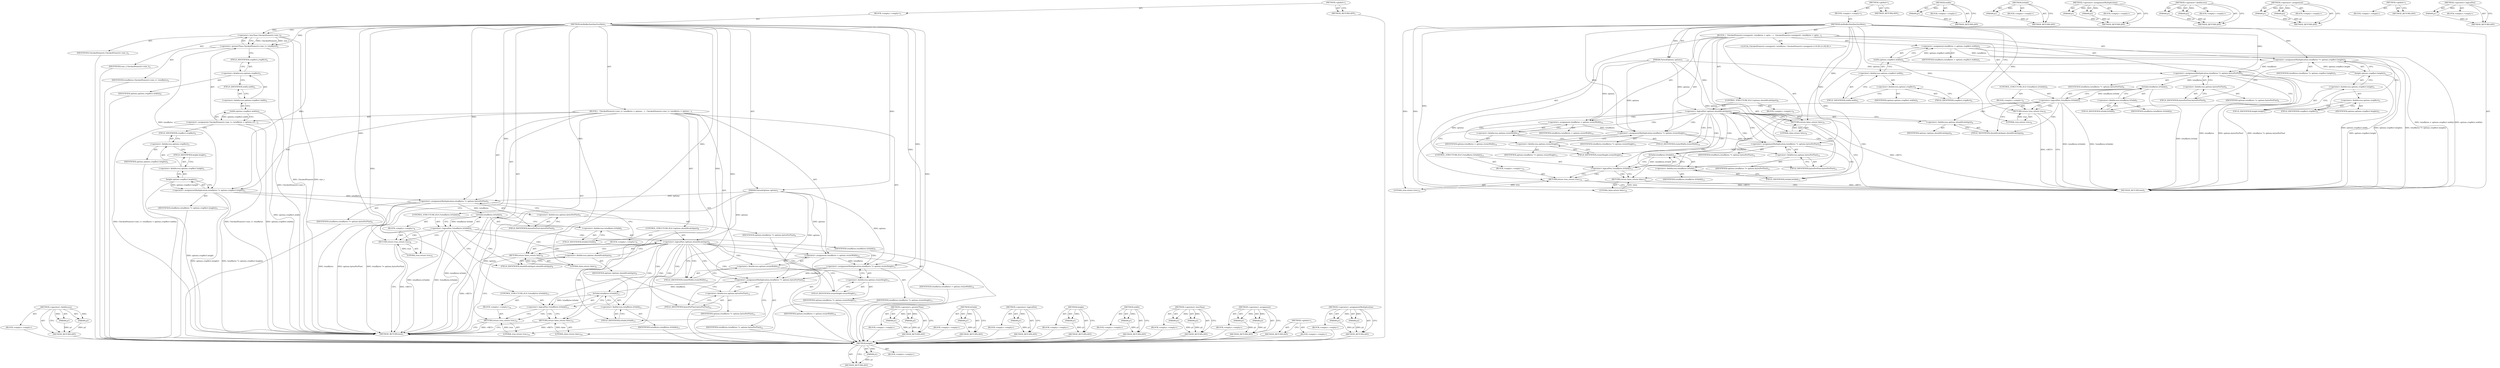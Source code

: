 digraph "&lt;operator&gt;.logicalNot" {
vulnerable_117 [label=<(METHOD,&lt;operator&gt;.fieldAccess)>];
vulnerable_118 [label=<(PARAM,p1)>];
vulnerable_119 [label=<(PARAM,p2)>];
vulnerable_120 [label=<(BLOCK,&lt;empty&gt;,&lt;empty&gt;)>];
vulnerable_121 [label=<(METHOD_RETURN,ANY)>];
vulnerable_6 [label=<(METHOD,&lt;global&gt;)<SUB>1</SUB>>];
vulnerable_7 [label=<(BLOCK,&lt;empty&gt;,&lt;empty&gt;)<SUB>1</SUB>>];
vulnerable_8 [label=<(METHOD,dstBufferSizeHasOverflow)<SUB>1</SUB>>];
vulnerable_9 [label=<(PARAM,ParsedOptions options)<SUB>1</SUB>>];
vulnerable_10 [label=<(BLOCK,{
  CheckedNumeric&lt;size_t&gt; totalBytes = options...,{
  CheckedNumeric&lt;size_t&gt; totalBytes = options...)<SUB>1</SUB>>];
vulnerable_11 [label=<(&lt;operator&gt;.assignment,CheckedNumeric&lt;size_t&gt; totalBytes = options.cro...)<SUB>2</SUB>>];
vulnerable_12 [label=<(&lt;operator&gt;.greaterThan,CheckedNumeric&lt;size_t&gt; totalBytes)<SUB>2</SUB>>];
vulnerable_13 [label=<(&lt;operator&gt;.lessThan,CheckedNumeric&lt;size_t)<SUB>2</SUB>>];
vulnerable_14 [label=<(IDENTIFIER,CheckedNumeric,CheckedNumeric&lt;size_t)<SUB>2</SUB>>];
vulnerable_15 [label=<(IDENTIFIER,size_t,CheckedNumeric&lt;size_t)<SUB>2</SUB>>];
vulnerable_16 [label=<(IDENTIFIER,totalBytes,CheckedNumeric&lt;size_t&gt; totalBytes)<SUB>2</SUB>>];
vulnerable_17 [label=<(width,options.cropRect.width())<SUB>2</SUB>>];
vulnerable_18 [label=<(&lt;operator&gt;.fieldAccess,options.cropRect.width)<SUB>2</SUB>>];
vulnerable_19 [label=<(&lt;operator&gt;.fieldAccess,options.cropRect)<SUB>2</SUB>>];
vulnerable_20 [label=<(IDENTIFIER,options,options.cropRect.width())<SUB>2</SUB>>];
vulnerable_21 [label=<(FIELD_IDENTIFIER,cropRect,cropRect)<SUB>2</SUB>>];
vulnerable_22 [label=<(FIELD_IDENTIFIER,width,width)<SUB>2</SUB>>];
vulnerable_23 [label=<(&lt;operator&gt;.assignmentMultiplication,totalBytes *= options.cropRect.height())<SUB>3</SUB>>];
vulnerable_24 [label=<(IDENTIFIER,totalBytes,totalBytes *= options.cropRect.height())<SUB>3</SUB>>];
vulnerable_25 [label=<(height,options.cropRect.height())<SUB>3</SUB>>];
vulnerable_26 [label=<(&lt;operator&gt;.fieldAccess,options.cropRect.height)<SUB>3</SUB>>];
vulnerable_27 [label=<(&lt;operator&gt;.fieldAccess,options.cropRect)<SUB>3</SUB>>];
vulnerable_28 [label=<(IDENTIFIER,options,options.cropRect.height())<SUB>3</SUB>>];
vulnerable_29 [label=<(FIELD_IDENTIFIER,cropRect,cropRect)<SUB>3</SUB>>];
vulnerable_30 [label=<(FIELD_IDENTIFIER,height,height)<SUB>3</SUB>>];
vulnerable_31 [label=<(&lt;operator&gt;.assignmentMultiplication,totalBytes *= options.bytesPerPixel)<SUB>4</SUB>>];
vulnerable_32 [label=<(IDENTIFIER,totalBytes,totalBytes *= options.bytesPerPixel)<SUB>4</SUB>>];
vulnerable_33 [label=<(&lt;operator&gt;.fieldAccess,options.bytesPerPixel)<SUB>4</SUB>>];
vulnerable_34 [label=<(IDENTIFIER,options,totalBytes *= options.bytesPerPixel)<SUB>4</SUB>>];
vulnerable_35 [label=<(FIELD_IDENTIFIER,bytesPerPixel,bytesPerPixel)<SUB>4</SUB>>];
vulnerable_36 [label=<(CONTROL_STRUCTURE,IF,if (!totalBytes.IsValid()))<SUB>5</SUB>>];
vulnerable_37 [label=<(&lt;operator&gt;.logicalNot,!totalBytes.IsValid())<SUB>5</SUB>>];
vulnerable_38 [label=<(IsValid,totalBytes.IsValid())<SUB>5</SUB>>];
vulnerable_39 [label=<(&lt;operator&gt;.fieldAccess,totalBytes.IsValid)<SUB>5</SUB>>];
vulnerable_40 [label=<(IDENTIFIER,totalBytes,totalBytes.IsValid())<SUB>5</SUB>>];
vulnerable_41 [label=<(FIELD_IDENTIFIER,IsValid,IsValid)<SUB>5</SUB>>];
vulnerable_42 [label=<(BLOCK,&lt;empty&gt;,&lt;empty&gt;)<SUB>6</SUB>>];
vulnerable_43 [label=<(RETURN,return true;,return true;)<SUB>6</SUB>>];
vulnerable_44 [label=<(LITERAL,true,return true;)<SUB>6</SUB>>];
vulnerable_45 [label=<(CONTROL_STRUCTURE,IF,if (!options.shouldScaleInput))<SUB>8</SUB>>];
vulnerable_46 [label=<(&lt;operator&gt;.logicalNot,!options.shouldScaleInput)<SUB>8</SUB>>];
vulnerable_47 [label=<(&lt;operator&gt;.fieldAccess,options.shouldScaleInput)<SUB>8</SUB>>];
vulnerable_48 [label=<(IDENTIFIER,options,!options.shouldScaleInput)<SUB>8</SUB>>];
vulnerable_49 [label=<(FIELD_IDENTIFIER,shouldScaleInput,shouldScaleInput)<SUB>8</SUB>>];
vulnerable_50 [label=<(BLOCK,&lt;empty&gt;,&lt;empty&gt;)<SUB>9</SUB>>];
vulnerable_51 [label=<(RETURN,return false;,return false;)<SUB>9</SUB>>];
vulnerable_52 [label=<(LITERAL,false,return false;)<SUB>9</SUB>>];
vulnerable_53 [label=<(&lt;operator&gt;.assignment,totalBytes = options.resizeWidth)<SUB>10</SUB>>];
vulnerable_54 [label=<(IDENTIFIER,totalBytes,totalBytes = options.resizeWidth)<SUB>10</SUB>>];
vulnerable_55 [label=<(&lt;operator&gt;.fieldAccess,options.resizeWidth)<SUB>10</SUB>>];
vulnerable_56 [label=<(IDENTIFIER,options,totalBytes = options.resizeWidth)<SUB>10</SUB>>];
vulnerable_57 [label=<(FIELD_IDENTIFIER,resizeWidth,resizeWidth)<SUB>10</SUB>>];
vulnerable_58 [label=<(&lt;operator&gt;.assignmentMultiplication,totalBytes *= options.resizeHeight)<SUB>11</SUB>>];
vulnerable_59 [label=<(IDENTIFIER,totalBytes,totalBytes *= options.resizeHeight)<SUB>11</SUB>>];
vulnerable_60 [label=<(&lt;operator&gt;.fieldAccess,options.resizeHeight)<SUB>11</SUB>>];
vulnerable_61 [label=<(IDENTIFIER,options,totalBytes *= options.resizeHeight)<SUB>11</SUB>>];
vulnerable_62 [label=<(FIELD_IDENTIFIER,resizeHeight,resizeHeight)<SUB>11</SUB>>];
vulnerable_63 [label=<(&lt;operator&gt;.assignmentMultiplication,totalBytes *= options.bytesPerPixel)<SUB>12</SUB>>];
vulnerable_64 [label=<(IDENTIFIER,totalBytes,totalBytes *= options.bytesPerPixel)<SUB>12</SUB>>];
vulnerable_65 [label=<(&lt;operator&gt;.fieldAccess,options.bytesPerPixel)<SUB>12</SUB>>];
vulnerable_66 [label=<(IDENTIFIER,options,totalBytes *= options.bytesPerPixel)<SUB>12</SUB>>];
vulnerable_67 [label=<(FIELD_IDENTIFIER,bytesPerPixel,bytesPerPixel)<SUB>12</SUB>>];
vulnerable_68 [label=<(CONTROL_STRUCTURE,IF,if (!totalBytes.IsValid()))<SUB>13</SUB>>];
vulnerable_69 [label=<(&lt;operator&gt;.logicalNot,!totalBytes.IsValid())<SUB>13</SUB>>];
vulnerable_70 [label=<(IsValid,totalBytes.IsValid())<SUB>13</SUB>>];
vulnerable_71 [label=<(&lt;operator&gt;.fieldAccess,totalBytes.IsValid)<SUB>13</SUB>>];
vulnerable_72 [label=<(IDENTIFIER,totalBytes,totalBytes.IsValid())<SUB>13</SUB>>];
vulnerable_73 [label=<(FIELD_IDENTIFIER,IsValid,IsValid)<SUB>13</SUB>>];
vulnerable_74 [label=<(BLOCK,&lt;empty&gt;,&lt;empty&gt;)<SUB>14</SUB>>];
vulnerable_75 [label=<(RETURN,return true;,return true;)<SUB>14</SUB>>];
vulnerable_76 [label=<(LITERAL,true,return true;)<SUB>14</SUB>>];
vulnerable_77 [label=<(RETURN,return false;,return false;)<SUB>16</SUB>>];
vulnerable_78 [label=<(LITERAL,false,return false;)<SUB>16</SUB>>];
vulnerable_79 [label=<(METHOD_RETURN,bool)<SUB>1</SUB>>];
vulnerable_81 [label=<(METHOD_RETURN,ANY)<SUB>1</SUB>>];
vulnerable_103 [label=<(METHOD,&lt;operator&gt;.greaterThan)>];
vulnerable_104 [label=<(PARAM,p1)>];
vulnerable_105 [label=<(PARAM,p2)>];
vulnerable_106 [label=<(BLOCK,&lt;empty&gt;,&lt;empty&gt;)>];
vulnerable_107 [label=<(METHOD_RETURN,ANY)>];
vulnerable_135 [label=<(METHOD,IsValid)>];
vulnerable_136 [label=<(PARAM,p1)>];
vulnerable_137 [label=<(BLOCK,&lt;empty&gt;,&lt;empty&gt;)>];
vulnerable_138 [label=<(METHOD_RETURN,ANY)>];
vulnerable_131 [label=<(METHOD,&lt;operator&gt;.logicalNot)>];
vulnerable_132 [label=<(PARAM,p1)>];
vulnerable_133 [label=<(BLOCK,&lt;empty&gt;,&lt;empty&gt;)>];
vulnerable_134 [label=<(METHOD_RETURN,ANY)>];
vulnerable_127 [label=<(METHOD,height)>];
vulnerable_128 [label=<(PARAM,p1)>];
vulnerable_129 [label=<(BLOCK,&lt;empty&gt;,&lt;empty&gt;)>];
vulnerable_130 [label=<(METHOD_RETURN,ANY)>];
vulnerable_113 [label=<(METHOD,width)>];
vulnerable_114 [label=<(PARAM,p1)>];
vulnerable_115 [label=<(BLOCK,&lt;empty&gt;,&lt;empty&gt;)>];
vulnerable_116 [label=<(METHOD_RETURN,ANY)>];
vulnerable_108 [label=<(METHOD,&lt;operator&gt;.lessThan)>];
vulnerable_109 [label=<(PARAM,p1)>];
vulnerable_110 [label=<(PARAM,p2)>];
vulnerable_111 [label=<(BLOCK,&lt;empty&gt;,&lt;empty&gt;)>];
vulnerable_112 [label=<(METHOD_RETURN,ANY)>];
vulnerable_98 [label=<(METHOD,&lt;operator&gt;.assignment)>];
vulnerable_99 [label=<(PARAM,p1)>];
vulnerable_100 [label=<(PARAM,p2)>];
vulnerable_101 [label=<(BLOCK,&lt;empty&gt;,&lt;empty&gt;)>];
vulnerable_102 [label=<(METHOD_RETURN,ANY)>];
vulnerable_92 [label=<(METHOD,&lt;global&gt;)<SUB>1</SUB>>];
vulnerable_93 [label=<(BLOCK,&lt;empty&gt;,&lt;empty&gt;)>];
vulnerable_94 [label=<(METHOD_RETURN,ANY)>];
vulnerable_122 [label=<(METHOD,&lt;operator&gt;.assignmentMultiplication)>];
vulnerable_123 [label=<(PARAM,p1)>];
vulnerable_124 [label=<(PARAM,p2)>];
vulnerable_125 [label=<(BLOCK,&lt;empty&gt;,&lt;empty&gt;)>];
vulnerable_126 [label=<(METHOD_RETURN,ANY)>];
fixed_116 [label=<(METHOD,height)>];
fixed_117 [label=<(PARAM,p1)>];
fixed_118 [label=<(BLOCK,&lt;empty&gt;,&lt;empty&gt;)>];
fixed_119 [label=<(METHOD_RETURN,ANY)>];
fixed_6 [label=<(METHOD,&lt;global&gt;)<SUB>1</SUB>>];
fixed_7 [label=<(BLOCK,&lt;empty&gt;,&lt;empty&gt;)<SUB>1</SUB>>];
fixed_8 [label=<(METHOD,dstBufferSizeHasOverflow)<SUB>1</SUB>>];
fixed_9 [label=<(PARAM,ParsedOptions options)<SUB>1</SUB>>];
fixed_10 [label=<(BLOCK,{
  CheckedNumeric&lt;unsigned&gt; totalBytes = optio...,{
  CheckedNumeric&lt;unsigned&gt; totalBytes = optio...)<SUB>1</SUB>>];
fixed_11 [label="<(LOCAL,CheckedNumeric&lt;unsigned&gt; totalBytes: CheckedNumeric&lt;unsigned&gt;)<SUB>2</SUB>>"];
fixed_12 [label=<(&lt;operator&gt;.assignment,totalBytes = options.cropRect.width())<SUB>2</SUB>>];
fixed_13 [label=<(IDENTIFIER,totalBytes,totalBytes = options.cropRect.width())<SUB>2</SUB>>];
fixed_14 [label=<(width,options.cropRect.width())<SUB>2</SUB>>];
fixed_15 [label=<(&lt;operator&gt;.fieldAccess,options.cropRect.width)<SUB>2</SUB>>];
fixed_16 [label=<(&lt;operator&gt;.fieldAccess,options.cropRect)<SUB>2</SUB>>];
fixed_17 [label=<(IDENTIFIER,options,options.cropRect.width())<SUB>2</SUB>>];
fixed_18 [label=<(FIELD_IDENTIFIER,cropRect,cropRect)<SUB>2</SUB>>];
fixed_19 [label=<(FIELD_IDENTIFIER,width,width)<SUB>2</SUB>>];
fixed_20 [label=<(&lt;operator&gt;.assignmentMultiplication,totalBytes *= options.cropRect.height())<SUB>3</SUB>>];
fixed_21 [label=<(IDENTIFIER,totalBytes,totalBytes *= options.cropRect.height())<SUB>3</SUB>>];
fixed_22 [label=<(height,options.cropRect.height())<SUB>3</SUB>>];
fixed_23 [label=<(&lt;operator&gt;.fieldAccess,options.cropRect.height)<SUB>3</SUB>>];
fixed_24 [label=<(&lt;operator&gt;.fieldAccess,options.cropRect)<SUB>3</SUB>>];
fixed_25 [label=<(IDENTIFIER,options,options.cropRect.height())<SUB>3</SUB>>];
fixed_26 [label=<(FIELD_IDENTIFIER,cropRect,cropRect)<SUB>3</SUB>>];
fixed_27 [label=<(FIELD_IDENTIFIER,height,height)<SUB>3</SUB>>];
fixed_28 [label=<(&lt;operator&gt;.assignmentMultiplication,totalBytes *= options.bytesPerPixel)<SUB>4</SUB>>];
fixed_29 [label=<(IDENTIFIER,totalBytes,totalBytes *= options.bytesPerPixel)<SUB>4</SUB>>];
fixed_30 [label=<(&lt;operator&gt;.fieldAccess,options.bytesPerPixel)<SUB>4</SUB>>];
fixed_31 [label=<(IDENTIFIER,options,totalBytes *= options.bytesPerPixel)<SUB>4</SUB>>];
fixed_32 [label=<(FIELD_IDENTIFIER,bytesPerPixel,bytesPerPixel)<SUB>4</SUB>>];
fixed_33 [label=<(CONTROL_STRUCTURE,IF,if (!totalBytes.IsValid()))<SUB>5</SUB>>];
fixed_34 [label=<(&lt;operator&gt;.logicalNot,!totalBytes.IsValid())<SUB>5</SUB>>];
fixed_35 [label=<(IsValid,totalBytes.IsValid())<SUB>5</SUB>>];
fixed_36 [label=<(&lt;operator&gt;.fieldAccess,totalBytes.IsValid)<SUB>5</SUB>>];
fixed_37 [label=<(IDENTIFIER,totalBytes,totalBytes.IsValid())<SUB>5</SUB>>];
fixed_38 [label=<(FIELD_IDENTIFIER,IsValid,IsValid)<SUB>5</SUB>>];
fixed_39 [label=<(BLOCK,&lt;empty&gt;,&lt;empty&gt;)<SUB>6</SUB>>];
fixed_40 [label=<(RETURN,return true;,return true;)<SUB>6</SUB>>];
fixed_41 [label=<(LITERAL,true,return true;)<SUB>6</SUB>>];
fixed_42 [label=<(CONTROL_STRUCTURE,IF,if (!options.shouldScaleInput))<SUB>8</SUB>>];
fixed_43 [label=<(&lt;operator&gt;.logicalNot,!options.shouldScaleInput)<SUB>8</SUB>>];
fixed_44 [label=<(&lt;operator&gt;.fieldAccess,options.shouldScaleInput)<SUB>8</SUB>>];
fixed_45 [label=<(IDENTIFIER,options,!options.shouldScaleInput)<SUB>8</SUB>>];
fixed_46 [label=<(FIELD_IDENTIFIER,shouldScaleInput,shouldScaleInput)<SUB>8</SUB>>];
fixed_47 [label=<(BLOCK,&lt;empty&gt;,&lt;empty&gt;)<SUB>9</SUB>>];
fixed_48 [label=<(RETURN,return false;,return false;)<SUB>9</SUB>>];
fixed_49 [label=<(LITERAL,false,return false;)<SUB>9</SUB>>];
fixed_50 [label=<(&lt;operator&gt;.assignment,totalBytes = options.resizeWidth)<SUB>10</SUB>>];
fixed_51 [label=<(IDENTIFIER,totalBytes,totalBytes = options.resizeWidth)<SUB>10</SUB>>];
fixed_52 [label=<(&lt;operator&gt;.fieldAccess,options.resizeWidth)<SUB>10</SUB>>];
fixed_53 [label=<(IDENTIFIER,options,totalBytes = options.resizeWidth)<SUB>10</SUB>>];
fixed_54 [label=<(FIELD_IDENTIFIER,resizeWidth,resizeWidth)<SUB>10</SUB>>];
fixed_55 [label=<(&lt;operator&gt;.assignmentMultiplication,totalBytes *= options.resizeHeight)<SUB>11</SUB>>];
fixed_56 [label=<(IDENTIFIER,totalBytes,totalBytes *= options.resizeHeight)<SUB>11</SUB>>];
fixed_57 [label=<(&lt;operator&gt;.fieldAccess,options.resizeHeight)<SUB>11</SUB>>];
fixed_58 [label=<(IDENTIFIER,options,totalBytes *= options.resizeHeight)<SUB>11</SUB>>];
fixed_59 [label=<(FIELD_IDENTIFIER,resizeHeight,resizeHeight)<SUB>11</SUB>>];
fixed_60 [label=<(&lt;operator&gt;.assignmentMultiplication,totalBytes *= options.bytesPerPixel)<SUB>12</SUB>>];
fixed_61 [label=<(IDENTIFIER,totalBytes,totalBytes *= options.bytesPerPixel)<SUB>12</SUB>>];
fixed_62 [label=<(&lt;operator&gt;.fieldAccess,options.bytesPerPixel)<SUB>12</SUB>>];
fixed_63 [label=<(IDENTIFIER,options,totalBytes *= options.bytesPerPixel)<SUB>12</SUB>>];
fixed_64 [label=<(FIELD_IDENTIFIER,bytesPerPixel,bytesPerPixel)<SUB>12</SUB>>];
fixed_65 [label=<(CONTROL_STRUCTURE,IF,if (!totalBytes.IsValid()))<SUB>13</SUB>>];
fixed_66 [label=<(&lt;operator&gt;.logicalNot,!totalBytes.IsValid())<SUB>13</SUB>>];
fixed_67 [label=<(IsValid,totalBytes.IsValid())<SUB>13</SUB>>];
fixed_68 [label=<(&lt;operator&gt;.fieldAccess,totalBytes.IsValid)<SUB>13</SUB>>];
fixed_69 [label=<(IDENTIFIER,totalBytes,totalBytes.IsValid())<SUB>13</SUB>>];
fixed_70 [label=<(FIELD_IDENTIFIER,IsValid,IsValid)<SUB>13</SUB>>];
fixed_71 [label=<(BLOCK,&lt;empty&gt;,&lt;empty&gt;)<SUB>14</SUB>>];
fixed_72 [label=<(RETURN,return true;,return true;)<SUB>14</SUB>>];
fixed_73 [label=<(LITERAL,true,return true;)<SUB>14</SUB>>];
fixed_74 [label=<(RETURN,return false;,return false;)<SUB>16</SUB>>];
fixed_75 [label=<(LITERAL,false,return false;)<SUB>16</SUB>>];
fixed_76 [label=<(METHOD_RETURN,bool)<SUB>1</SUB>>];
fixed_78 [label=<(METHOD_RETURN,ANY)<SUB>1</SUB>>];
fixed_102 [label=<(METHOD,width)>];
fixed_103 [label=<(PARAM,p1)>];
fixed_104 [label=<(BLOCK,&lt;empty&gt;,&lt;empty&gt;)>];
fixed_105 [label=<(METHOD_RETURN,ANY)>];
fixed_124 [label=<(METHOD,IsValid)>];
fixed_125 [label=<(PARAM,p1)>];
fixed_126 [label=<(BLOCK,&lt;empty&gt;,&lt;empty&gt;)>];
fixed_127 [label=<(METHOD_RETURN,ANY)>];
fixed_111 [label=<(METHOD,&lt;operator&gt;.assignmentMultiplication)>];
fixed_112 [label=<(PARAM,p1)>];
fixed_113 [label=<(PARAM,p2)>];
fixed_114 [label=<(BLOCK,&lt;empty&gt;,&lt;empty&gt;)>];
fixed_115 [label=<(METHOD_RETURN,ANY)>];
fixed_106 [label=<(METHOD,&lt;operator&gt;.fieldAccess)>];
fixed_107 [label=<(PARAM,p1)>];
fixed_108 [label=<(PARAM,p2)>];
fixed_109 [label=<(BLOCK,&lt;empty&gt;,&lt;empty&gt;)>];
fixed_110 [label=<(METHOD_RETURN,ANY)>];
fixed_97 [label=<(METHOD,&lt;operator&gt;.assignment)>];
fixed_98 [label=<(PARAM,p1)>];
fixed_99 [label=<(PARAM,p2)>];
fixed_100 [label=<(BLOCK,&lt;empty&gt;,&lt;empty&gt;)>];
fixed_101 [label=<(METHOD_RETURN,ANY)>];
fixed_91 [label=<(METHOD,&lt;global&gt;)<SUB>1</SUB>>];
fixed_92 [label=<(BLOCK,&lt;empty&gt;,&lt;empty&gt;)>];
fixed_93 [label=<(METHOD_RETURN,ANY)>];
fixed_120 [label=<(METHOD,&lt;operator&gt;.logicalNot)>];
fixed_121 [label=<(PARAM,p1)>];
fixed_122 [label=<(BLOCK,&lt;empty&gt;,&lt;empty&gt;)>];
fixed_123 [label=<(METHOD_RETURN,ANY)>];
vulnerable_117 -> vulnerable_118  [key=0, label="AST: "];
vulnerable_117 -> vulnerable_118  [key=1, label="DDG: "];
vulnerable_117 -> vulnerable_120  [key=0, label="AST: "];
vulnerable_117 -> vulnerable_119  [key=0, label="AST: "];
vulnerable_117 -> vulnerable_119  [key=1, label="DDG: "];
vulnerable_117 -> vulnerable_121  [key=0, label="AST: "];
vulnerable_117 -> vulnerable_121  [key=1, label="CFG: "];
vulnerable_118 -> vulnerable_121  [key=0, label="DDG: p1"];
vulnerable_119 -> vulnerable_121  [key=0, label="DDG: p2"];
vulnerable_120 -> fixed_116  [key=0];
vulnerable_121 -> fixed_116  [key=0];
vulnerable_6 -> vulnerable_7  [key=0, label="AST: "];
vulnerable_6 -> vulnerable_81  [key=0, label="AST: "];
vulnerable_6 -> vulnerable_81  [key=1, label="CFG: "];
vulnerable_7 -> vulnerable_8  [key=0, label="AST: "];
vulnerable_8 -> vulnerable_9  [key=0, label="AST: "];
vulnerable_8 -> vulnerable_9  [key=1, label="DDG: "];
vulnerable_8 -> vulnerable_10  [key=0, label="AST: "];
vulnerable_8 -> vulnerable_79  [key=0, label="AST: "];
vulnerable_8 -> vulnerable_13  [key=0, label="CFG: "];
vulnerable_8 -> vulnerable_13  [key=1, label="DDG: "];
vulnerable_8 -> vulnerable_77  [key=0, label="DDG: "];
vulnerable_8 -> vulnerable_23  [key=0, label="DDG: "];
vulnerable_8 -> vulnerable_31  [key=0, label="DDG: "];
vulnerable_8 -> vulnerable_58  [key=0, label="DDG: "];
vulnerable_8 -> vulnerable_63  [key=0, label="DDG: "];
vulnerable_8 -> vulnerable_78  [key=0, label="DDG: "];
vulnerable_8 -> vulnerable_12  [key=0, label="DDG: "];
vulnerable_8 -> vulnerable_43  [key=0, label="DDG: "];
vulnerable_8 -> vulnerable_51  [key=0, label="DDG: "];
vulnerable_8 -> vulnerable_75  [key=0, label="DDG: "];
vulnerable_8 -> vulnerable_44  [key=0, label="DDG: "];
vulnerable_8 -> vulnerable_52  [key=0, label="DDG: "];
vulnerable_8 -> vulnerable_76  [key=0, label="DDG: "];
vulnerable_9 -> vulnerable_79  [key=0, label="DDG: options"];
vulnerable_9 -> vulnerable_31  [key=0, label="DDG: options"];
vulnerable_9 -> vulnerable_53  [key=0, label="DDG: options"];
vulnerable_9 -> vulnerable_58  [key=0, label="DDG: options"];
vulnerable_9 -> vulnerable_63  [key=0, label="DDG: options"];
vulnerable_9 -> vulnerable_46  [key=0, label="DDG: options"];
vulnerable_10 -> vulnerable_11  [key=0, label="AST: "];
vulnerable_10 -> vulnerable_23  [key=0, label="AST: "];
vulnerable_10 -> vulnerable_31  [key=0, label="AST: "];
vulnerable_10 -> vulnerable_36  [key=0, label="AST: "];
vulnerable_10 -> vulnerable_45  [key=0, label="AST: "];
vulnerable_10 -> vulnerable_53  [key=0, label="AST: "];
vulnerable_10 -> vulnerable_58  [key=0, label="AST: "];
vulnerable_10 -> vulnerable_63  [key=0, label="AST: "];
vulnerable_10 -> vulnerable_68  [key=0, label="AST: "];
vulnerable_10 -> vulnerable_77  [key=0, label="AST: "];
vulnerable_11 -> vulnerable_12  [key=0, label="AST: "];
vulnerable_11 -> vulnerable_17  [key=0, label="AST: "];
vulnerable_11 -> vulnerable_29  [key=0, label="CFG: "];
vulnerable_11 -> vulnerable_79  [key=0, label="DDG: CheckedNumeric&lt;size_t&gt; totalBytes"];
vulnerable_11 -> vulnerable_79  [key=1, label="DDG: options.cropRect.width()"];
vulnerable_11 -> vulnerable_79  [key=2, label="DDG: CheckedNumeric&lt;size_t&gt; totalBytes = options.cropRect.width()"];
vulnerable_12 -> vulnerable_13  [key=0, label="AST: "];
vulnerable_12 -> vulnerable_16  [key=0, label="AST: "];
vulnerable_12 -> vulnerable_21  [key=0, label="CFG: "];
vulnerable_12 -> vulnerable_79  [key=0, label="DDG: CheckedNumeric&lt;size_t"];
vulnerable_12 -> vulnerable_23  [key=0, label="DDG: totalBytes"];
vulnerable_13 -> vulnerable_14  [key=0, label="AST: "];
vulnerable_13 -> vulnerable_15  [key=0, label="AST: "];
vulnerable_13 -> vulnerable_12  [key=0, label="CFG: "];
vulnerable_13 -> vulnerable_12  [key=1, label="DDG: CheckedNumeric"];
vulnerable_13 -> vulnerable_12  [key=2, label="DDG: size_t"];
vulnerable_13 -> vulnerable_79  [key=0, label="DDG: CheckedNumeric"];
vulnerable_13 -> vulnerable_79  [key=1, label="DDG: size_t"];
vulnerable_14 -> fixed_116  [key=0];
vulnerable_15 -> fixed_116  [key=0];
vulnerable_16 -> fixed_116  [key=0];
vulnerable_17 -> vulnerable_18  [key=0, label="AST: "];
vulnerable_17 -> vulnerable_11  [key=0, label="CFG: "];
vulnerable_17 -> vulnerable_11  [key=1, label="DDG: options.cropRect.width"];
vulnerable_17 -> vulnerable_79  [key=0, label="DDG: options.cropRect.width"];
vulnerable_18 -> vulnerable_19  [key=0, label="AST: "];
vulnerable_18 -> vulnerable_22  [key=0, label="AST: "];
vulnerable_18 -> vulnerable_17  [key=0, label="CFG: "];
vulnerable_19 -> vulnerable_20  [key=0, label="AST: "];
vulnerable_19 -> vulnerable_21  [key=0, label="AST: "];
vulnerable_19 -> vulnerable_22  [key=0, label="CFG: "];
vulnerable_20 -> fixed_116  [key=0];
vulnerable_21 -> vulnerable_19  [key=0, label="CFG: "];
vulnerable_22 -> vulnerable_18  [key=0, label="CFG: "];
vulnerable_23 -> vulnerable_24  [key=0, label="AST: "];
vulnerable_23 -> vulnerable_25  [key=0, label="AST: "];
vulnerable_23 -> vulnerable_35  [key=0, label="CFG: "];
vulnerable_23 -> vulnerable_79  [key=0, label="DDG: options.cropRect.height()"];
vulnerable_23 -> vulnerable_79  [key=1, label="DDG: totalBytes *= options.cropRect.height()"];
vulnerable_23 -> vulnerable_31  [key=0, label="DDG: totalBytes"];
vulnerable_24 -> fixed_116  [key=0];
vulnerable_25 -> vulnerable_26  [key=0, label="AST: "];
vulnerable_25 -> vulnerable_23  [key=0, label="CFG: "];
vulnerable_25 -> vulnerable_23  [key=1, label="DDG: options.cropRect.height"];
vulnerable_25 -> vulnerable_79  [key=0, label="DDG: options.cropRect.height"];
vulnerable_26 -> vulnerable_27  [key=0, label="AST: "];
vulnerable_26 -> vulnerable_30  [key=0, label="AST: "];
vulnerable_26 -> vulnerable_25  [key=0, label="CFG: "];
vulnerable_27 -> vulnerable_28  [key=0, label="AST: "];
vulnerable_27 -> vulnerable_29  [key=0, label="AST: "];
vulnerable_27 -> vulnerable_30  [key=0, label="CFG: "];
vulnerable_28 -> fixed_116  [key=0];
vulnerable_29 -> vulnerable_27  [key=0, label="CFG: "];
vulnerable_30 -> vulnerable_26  [key=0, label="CFG: "];
vulnerable_31 -> vulnerable_32  [key=0, label="AST: "];
vulnerable_31 -> vulnerable_33  [key=0, label="AST: "];
vulnerable_31 -> vulnerable_41  [key=0, label="CFG: "];
vulnerable_31 -> vulnerable_79  [key=0, label="DDG: totalBytes"];
vulnerable_31 -> vulnerable_79  [key=1, label="DDG: options.bytesPerPixel"];
vulnerable_31 -> vulnerable_79  [key=2, label="DDG: totalBytes *= options.bytesPerPixel"];
vulnerable_31 -> vulnerable_38  [key=0, label="DDG: totalBytes"];
vulnerable_32 -> fixed_116  [key=0];
vulnerable_33 -> vulnerable_34  [key=0, label="AST: "];
vulnerable_33 -> vulnerable_35  [key=0, label="AST: "];
vulnerable_33 -> vulnerable_31  [key=0, label="CFG: "];
vulnerable_34 -> fixed_116  [key=0];
vulnerable_35 -> vulnerable_33  [key=0, label="CFG: "];
vulnerable_36 -> vulnerable_37  [key=0, label="AST: "];
vulnerable_36 -> vulnerable_42  [key=0, label="AST: "];
vulnerable_37 -> vulnerable_38  [key=0, label="AST: "];
vulnerable_37 -> vulnerable_43  [key=0, label="CFG: "];
vulnerable_37 -> vulnerable_43  [key=1, label="CDG: "];
vulnerable_37 -> vulnerable_49  [key=0, label="CFG: "];
vulnerable_37 -> vulnerable_49  [key=1, label="CDG: "];
vulnerable_37 -> vulnerable_79  [key=0, label="DDG: totalBytes.IsValid()"];
vulnerable_37 -> vulnerable_79  [key=1, label="DDG: !totalBytes.IsValid()"];
vulnerable_37 -> vulnerable_47  [key=0, label="CDG: "];
vulnerable_37 -> vulnerable_46  [key=0, label="CDG: "];
vulnerable_38 -> vulnerable_39  [key=0, label="AST: "];
vulnerable_38 -> vulnerable_37  [key=0, label="CFG: "];
vulnerable_38 -> vulnerable_37  [key=1, label="DDG: totalBytes.IsValid"];
vulnerable_38 -> vulnerable_79  [key=0, label="DDG: totalBytes.IsValid"];
vulnerable_39 -> vulnerable_40  [key=0, label="AST: "];
vulnerable_39 -> vulnerable_41  [key=0, label="AST: "];
vulnerable_39 -> vulnerable_38  [key=0, label="CFG: "];
vulnerable_40 -> fixed_116  [key=0];
vulnerable_41 -> vulnerable_39  [key=0, label="CFG: "];
vulnerable_42 -> vulnerable_43  [key=0, label="AST: "];
vulnerable_43 -> vulnerable_44  [key=0, label="AST: "];
vulnerable_43 -> vulnerable_79  [key=0, label="CFG: "];
vulnerable_43 -> vulnerable_79  [key=1, label="DDG: &lt;RET&gt;"];
vulnerable_44 -> vulnerable_43  [key=0, label="DDG: true"];
vulnerable_45 -> vulnerable_46  [key=0, label="AST: "];
vulnerable_45 -> vulnerable_50  [key=0, label="AST: "];
vulnerable_46 -> vulnerable_47  [key=0, label="AST: "];
vulnerable_46 -> vulnerable_51  [key=0, label="CFG: "];
vulnerable_46 -> vulnerable_51  [key=1, label="CDG: "];
vulnerable_46 -> vulnerable_57  [key=0, label="CFG: "];
vulnerable_46 -> vulnerable_57  [key=1, label="CDG: "];
vulnerable_46 -> vulnerable_58  [key=0, label="CDG: "];
vulnerable_46 -> vulnerable_60  [key=0, label="CDG: "];
vulnerable_46 -> vulnerable_73  [key=0, label="CDG: "];
vulnerable_46 -> vulnerable_71  [key=0, label="CDG: "];
vulnerable_46 -> vulnerable_53  [key=0, label="CDG: "];
vulnerable_46 -> vulnerable_69  [key=0, label="CDG: "];
vulnerable_46 -> vulnerable_67  [key=0, label="CDG: "];
vulnerable_46 -> vulnerable_70  [key=0, label="CDG: "];
vulnerable_46 -> vulnerable_63  [key=0, label="CDG: "];
vulnerable_46 -> vulnerable_65  [key=0, label="CDG: "];
vulnerable_46 -> vulnerable_55  [key=0, label="CDG: "];
vulnerable_46 -> vulnerable_62  [key=0, label="CDG: "];
vulnerable_47 -> vulnerable_48  [key=0, label="AST: "];
vulnerable_47 -> vulnerable_49  [key=0, label="AST: "];
vulnerable_47 -> vulnerable_46  [key=0, label="CFG: "];
vulnerable_48 -> fixed_116  [key=0];
vulnerable_49 -> vulnerable_47  [key=0, label="CFG: "];
vulnerable_50 -> vulnerable_51  [key=0, label="AST: "];
vulnerable_51 -> vulnerable_52  [key=0, label="AST: "];
vulnerable_51 -> vulnerable_79  [key=0, label="CFG: "];
vulnerable_51 -> vulnerable_79  [key=1, label="DDG: &lt;RET&gt;"];
vulnerable_52 -> vulnerable_51  [key=0, label="DDG: false"];
vulnerable_53 -> vulnerable_54  [key=0, label="AST: "];
vulnerable_53 -> vulnerable_55  [key=0, label="AST: "];
vulnerable_53 -> vulnerable_62  [key=0, label="CFG: "];
vulnerable_53 -> vulnerable_58  [key=0, label="DDG: totalBytes"];
vulnerable_54 -> fixed_116  [key=0];
vulnerable_55 -> vulnerable_56  [key=0, label="AST: "];
vulnerable_55 -> vulnerable_57  [key=0, label="AST: "];
vulnerable_55 -> vulnerable_53  [key=0, label="CFG: "];
vulnerable_56 -> fixed_116  [key=0];
vulnerable_57 -> vulnerable_55  [key=0, label="CFG: "];
vulnerable_58 -> vulnerable_59  [key=0, label="AST: "];
vulnerable_58 -> vulnerable_60  [key=0, label="AST: "];
vulnerable_58 -> vulnerable_67  [key=0, label="CFG: "];
vulnerable_58 -> vulnerable_63  [key=0, label="DDG: totalBytes"];
vulnerable_59 -> fixed_116  [key=0];
vulnerable_60 -> vulnerable_61  [key=0, label="AST: "];
vulnerable_60 -> vulnerable_62  [key=0, label="AST: "];
vulnerable_60 -> vulnerable_58  [key=0, label="CFG: "];
vulnerable_61 -> fixed_116  [key=0];
vulnerable_62 -> vulnerable_60  [key=0, label="CFG: "];
vulnerable_63 -> vulnerable_64  [key=0, label="AST: "];
vulnerable_63 -> vulnerable_65  [key=0, label="AST: "];
vulnerable_63 -> vulnerable_73  [key=0, label="CFG: "];
vulnerable_63 -> vulnerable_70  [key=0, label="DDG: totalBytes"];
vulnerable_64 -> fixed_116  [key=0];
vulnerable_65 -> vulnerable_66  [key=0, label="AST: "];
vulnerable_65 -> vulnerable_67  [key=0, label="AST: "];
vulnerable_65 -> vulnerable_63  [key=0, label="CFG: "];
vulnerable_66 -> fixed_116  [key=0];
vulnerable_67 -> vulnerable_65  [key=0, label="CFG: "];
vulnerable_68 -> vulnerable_69  [key=0, label="AST: "];
vulnerable_68 -> vulnerable_74  [key=0, label="AST: "];
vulnerable_69 -> vulnerable_70  [key=0, label="AST: "];
vulnerable_69 -> vulnerable_75  [key=0, label="CFG: "];
vulnerable_69 -> vulnerable_75  [key=1, label="CDG: "];
vulnerable_69 -> vulnerable_77  [key=0, label="CFG: "];
vulnerable_69 -> vulnerable_77  [key=1, label="CDG: "];
vulnerable_70 -> vulnerable_71  [key=0, label="AST: "];
vulnerable_70 -> vulnerable_69  [key=0, label="CFG: "];
vulnerable_70 -> vulnerable_69  [key=1, label="DDG: totalBytes.IsValid"];
vulnerable_71 -> vulnerable_72  [key=0, label="AST: "];
vulnerable_71 -> vulnerable_73  [key=0, label="AST: "];
vulnerable_71 -> vulnerable_70  [key=0, label="CFG: "];
vulnerable_72 -> fixed_116  [key=0];
vulnerable_73 -> vulnerable_71  [key=0, label="CFG: "];
vulnerable_74 -> vulnerable_75  [key=0, label="AST: "];
vulnerable_75 -> vulnerable_76  [key=0, label="AST: "];
vulnerable_75 -> vulnerable_79  [key=0, label="CFG: "];
vulnerable_75 -> vulnerable_79  [key=1, label="DDG: &lt;RET&gt;"];
vulnerable_76 -> vulnerable_75  [key=0, label="DDG: true"];
vulnerable_77 -> vulnerable_78  [key=0, label="AST: "];
vulnerable_77 -> vulnerable_79  [key=0, label="CFG: "];
vulnerable_77 -> vulnerable_79  [key=1, label="DDG: &lt;RET&gt;"];
vulnerable_78 -> vulnerable_77  [key=0, label="DDG: false"];
vulnerable_79 -> fixed_116  [key=0];
vulnerable_81 -> fixed_116  [key=0];
vulnerable_103 -> vulnerable_104  [key=0, label="AST: "];
vulnerable_103 -> vulnerable_104  [key=1, label="DDG: "];
vulnerable_103 -> vulnerable_106  [key=0, label="AST: "];
vulnerable_103 -> vulnerable_105  [key=0, label="AST: "];
vulnerable_103 -> vulnerable_105  [key=1, label="DDG: "];
vulnerable_103 -> vulnerable_107  [key=0, label="AST: "];
vulnerable_103 -> vulnerable_107  [key=1, label="CFG: "];
vulnerable_104 -> vulnerable_107  [key=0, label="DDG: p1"];
vulnerable_105 -> vulnerable_107  [key=0, label="DDG: p2"];
vulnerable_106 -> fixed_116  [key=0];
vulnerable_107 -> fixed_116  [key=0];
vulnerable_135 -> vulnerable_136  [key=0, label="AST: "];
vulnerable_135 -> vulnerable_136  [key=1, label="DDG: "];
vulnerable_135 -> vulnerable_137  [key=0, label="AST: "];
vulnerable_135 -> vulnerable_138  [key=0, label="AST: "];
vulnerable_135 -> vulnerable_138  [key=1, label="CFG: "];
vulnerable_136 -> vulnerable_138  [key=0, label="DDG: p1"];
vulnerable_137 -> fixed_116  [key=0];
vulnerable_138 -> fixed_116  [key=0];
vulnerable_131 -> vulnerable_132  [key=0, label="AST: "];
vulnerable_131 -> vulnerable_132  [key=1, label="DDG: "];
vulnerable_131 -> vulnerable_133  [key=0, label="AST: "];
vulnerable_131 -> vulnerable_134  [key=0, label="AST: "];
vulnerable_131 -> vulnerable_134  [key=1, label="CFG: "];
vulnerable_132 -> vulnerable_134  [key=0, label="DDG: p1"];
vulnerable_133 -> fixed_116  [key=0];
vulnerable_134 -> fixed_116  [key=0];
vulnerable_127 -> vulnerable_128  [key=0, label="AST: "];
vulnerable_127 -> vulnerable_128  [key=1, label="DDG: "];
vulnerable_127 -> vulnerable_129  [key=0, label="AST: "];
vulnerable_127 -> vulnerable_130  [key=0, label="AST: "];
vulnerable_127 -> vulnerable_130  [key=1, label="CFG: "];
vulnerable_128 -> vulnerable_130  [key=0, label="DDG: p1"];
vulnerable_129 -> fixed_116  [key=0];
vulnerable_130 -> fixed_116  [key=0];
vulnerable_113 -> vulnerable_114  [key=0, label="AST: "];
vulnerable_113 -> vulnerable_114  [key=1, label="DDG: "];
vulnerable_113 -> vulnerable_115  [key=0, label="AST: "];
vulnerable_113 -> vulnerable_116  [key=0, label="AST: "];
vulnerable_113 -> vulnerable_116  [key=1, label="CFG: "];
vulnerable_114 -> vulnerable_116  [key=0, label="DDG: p1"];
vulnerable_115 -> fixed_116  [key=0];
vulnerable_116 -> fixed_116  [key=0];
vulnerable_108 -> vulnerable_109  [key=0, label="AST: "];
vulnerable_108 -> vulnerable_109  [key=1, label="DDG: "];
vulnerable_108 -> vulnerable_111  [key=0, label="AST: "];
vulnerable_108 -> vulnerable_110  [key=0, label="AST: "];
vulnerable_108 -> vulnerable_110  [key=1, label="DDG: "];
vulnerable_108 -> vulnerable_112  [key=0, label="AST: "];
vulnerable_108 -> vulnerable_112  [key=1, label="CFG: "];
vulnerable_109 -> vulnerable_112  [key=0, label="DDG: p1"];
vulnerable_110 -> vulnerable_112  [key=0, label="DDG: p2"];
vulnerable_111 -> fixed_116  [key=0];
vulnerable_112 -> fixed_116  [key=0];
vulnerable_98 -> vulnerable_99  [key=0, label="AST: "];
vulnerable_98 -> vulnerable_99  [key=1, label="DDG: "];
vulnerable_98 -> vulnerable_101  [key=0, label="AST: "];
vulnerable_98 -> vulnerable_100  [key=0, label="AST: "];
vulnerable_98 -> vulnerable_100  [key=1, label="DDG: "];
vulnerable_98 -> vulnerable_102  [key=0, label="AST: "];
vulnerable_98 -> vulnerable_102  [key=1, label="CFG: "];
vulnerable_99 -> vulnerable_102  [key=0, label="DDG: p1"];
vulnerable_100 -> vulnerable_102  [key=0, label="DDG: p2"];
vulnerable_101 -> fixed_116  [key=0];
vulnerable_102 -> fixed_116  [key=0];
vulnerable_92 -> vulnerable_93  [key=0, label="AST: "];
vulnerable_92 -> vulnerable_94  [key=0, label="AST: "];
vulnerable_92 -> vulnerable_94  [key=1, label="CFG: "];
vulnerable_93 -> fixed_116  [key=0];
vulnerable_94 -> fixed_116  [key=0];
vulnerable_122 -> vulnerable_123  [key=0, label="AST: "];
vulnerable_122 -> vulnerable_123  [key=1, label="DDG: "];
vulnerable_122 -> vulnerable_125  [key=0, label="AST: "];
vulnerable_122 -> vulnerable_124  [key=0, label="AST: "];
vulnerable_122 -> vulnerable_124  [key=1, label="DDG: "];
vulnerable_122 -> vulnerable_126  [key=0, label="AST: "];
vulnerable_122 -> vulnerable_126  [key=1, label="CFG: "];
vulnerable_123 -> vulnerable_126  [key=0, label="DDG: p1"];
vulnerable_124 -> vulnerable_126  [key=0, label="DDG: p2"];
vulnerable_125 -> fixed_116  [key=0];
vulnerable_126 -> fixed_116  [key=0];
fixed_116 -> fixed_117  [key=0, label="AST: "];
fixed_116 -> fixed_117  [key=1, label="DDG: "];
fixed_116 -> fixed_118  [key=0, label="AST: "];
fixed_116 -> fixed_119  [key=0, label="AST: "];
fixed_116 -> fixed_119  [key=1, label="CFG: "];
fixed_117 -> fixed_119  [key=0, label="DDG: p1"];
fixed_6 -> fixed_7  [key=0, label="AST: "];
fixed_6 -> fixed_78  [key=0, label="AST: "];
fixed_6 -> fixed_78  [key=1, label="CFG: "];
fixed_7 -> fixed_8  [key=0, label="AST: "];
fixed_8 -> fixed_9  [key=0, label="AST: "];
fixed_8 -> fixed_9  [key=1, label="DDG: "];
fixed_8 -> fixed_10  [key=0, label="AST: "];
fixed_8 -> fixed_76  [key=0, label="AST: "];
fixed_8 -> fixed_18  [key=0, label="CFG: "];
fixed_8 -> fixed_74  [key=0, label="DDG: "];
fixed_8 -> fixed_20  [key=0, label="DDG: "];
fixed_8 -> fixed_28  [key=0, label="DDG: "];
fixed_8 -> fixed_55  [key=0, label="DDG: "];
fixed_8 -> fixed_60  [key=0, label="DDG: "];
fixed_8 -> fixed_75  [key=0, label="DDG: "];
fixed_8 -> fixed_40  [key=0, label="DDG: "];
fixed_8 -> fixed_48  [key=0, label="DDG: "];
fixed_8 -> fixed_72  [key=0, label="DDG: "];
fixed_8 -> fixed_41  [key=0, label="DDG: "];
fixed_8 -> fixed_49  [key=0, label="DDG: "];
fixed_8 -> fixed_73  [key=0, label="DDG: "];
fixed_9 -> fixed_76  [key=0, label="DDG: options"];
fixed_9 -> fixed_28  [key=0, label="DDG: options"];
fixed_9 -> fixed_50  [key=0, label="DDG: options"];
fixed_9 -> fixed_55  [key=0, label="DDG: options"];
fixed_9 -> fixed_60  [key=0, label="DDG: options"];
fixed_9 -> fixed_43  [key=0, label="DDG: options"];
fixed_10 -> fixed_11  [key=0, label="AST: "];
fixed_10 -> fixed_12  [key=0, label="AST: "];
fixed_10 -> fixed_20  [key=0, label="AST: "];
fixed_10 -> fixed_28  [key=0, label="AST: "];
fixed_10 -> fixed_33  [key=0, label="AST: "];
fixed_10 -> fixed_42  [key=0, label="AST: "];
fixed_10 -> fixed_50  [key=0, label="AST: "];
fixed_10 -> fixed_55  [key=0, label="AST: "];
fixed_10 -> fixed_60  [key=0, label="AST: "];
fixed_10 -> fixed_65  [key=0, label="AST: "];
fixed_10 -> fixed_74  [key=0, label="AST: "];
fixed_12 -> fixed_13  [key=0, label="AST: "];
fixed_12 -> fixed_14  [key=0, label="AST: "];
fixed_12 -> fixed_26  [key=0, label="CFG: "];
fixed_12 -> fixed_76  [key=0, label="DDG: options.cropRect.width()"];
fixed_12 -> fixed_76  [key=1, label="DDG: totalBytes = options.cropRect.width()"];
fixed_12 -> fixed_20  [key=0, label="DDG: totalBytes"];
fixed_14 -> fixed_15  [key=0, label="AST: "];
fixed_14 -> fixed_12  [key=0, label="CFG: "];
fixed_14 -> fixed_12  [key=1, label="DDG: options.cropRect.width"];
fixed_14 -> fixed_76  [key=0, label="DDG: options.cropRect.width"];
fixed_15 -> fixed_16  [key=0, label="AST: "];
fixed_15 -> fixed_19  [key=0, label="AST: "];
fixed_15 -> fixed_14  [key=0, label="CFG: "];
fixed_16 -> fixed_17  [key=0, label="AST: "];
fixed_16 -> fixed_18  [key=0, label="AST: "];
fixed_16 -> fixed_19  [key=0, label="CFG: "];
fixed_18 -> fixed_16  [key=0, label="CFG: "];
fixed_19 -> fixed_15  [key=0, label="CFG: "];
fixed_20 -> fixed_21  [key=0, label="AST: "];
fixed_20 -> fixed_22  [key=0, label="AST: "];
fixed_20 -> fixed_32  [key=0, label="CFG: "];
fixed_20 -> fixed_76  [key=0, label="DDG: options.cropRect.height()"];
fixed_20 -> fixed_76  [key=1, label="DDG: totalBytes *= options.cropRect.height()"];
fixed_20 -> fixed_28  [key=0, label="DDG: totalBytes"];
fixed_22 -> fixed_23  [key=0, label="AST: "];
fixed_22 -> fixed_20  [key=0, label="CFG: "];
fixed_22 -> fixed_20  [key=1, label="DDG: options.cropRect.height"];
fixed_22 -> fixed_76  [key=0, label="DDG: options.cropRect.height"];
fixed_23 -> fixed_24  [key=0, label="AST: "];
fixed_23 -> fixed_27  [key=0, label="AST: "];
fixed_23 -> fixed_22  [key=0, label="CFG: "];
fixed_24 -> fixed_25  [key=0, label="AST: "];
fixed_24 -> fixed_26  [key=0, label="AST: "];
fixed_24 -> fixed_27  [key=0, label="CFG: "];
fixed_26 -> fixed_24  [key=0, label="CFG: "];
fixed_27 -> fixed_23  [key=0, label="CFG: "];
fixed_28 -> fixed_29  [key=0, label="AST: "];
fixed_28 -> fixed_30  [key=0, label="AST: "];
fixed_28 -> fixed_38  [key=0, label="CFG: "];
fixed_28 -> fixed_76  [key=0, label="DDG: totalBytes"];
fixed_28 -> fixed_76  [key=1, label="DDG: options.bytesPerPixel"];
fixed_28 -> fixed_76  [key=2, label="DDG: totalBytes *= options.bytesPerPixel"];
fixed_28 -> fixed_35  [key=0, label="DDG: totalBytes"];
fixed_30 -> fixed_31  [key=0, label="AST: "];
fixed_30 -> fixed_32  [key=0, label="AST: "];
fixed_30 -> fixed_28  [key=0, label="CFG: "];
fixed_32 -> fixed_30  [key=0, label="CFG: "];
fixed_33 -> fixed_34  [key=0, label="AST: "];
fixed_33 -> fixed_39  [key=0, label="AST: "];
fixed_34 -> fixed_35  [key=0, label="AST: "];
fixed_34 -> fixed_40  [key=0, label="CFG: "];
fixed_34 -> fixed_40  [key=1, label="CDG: "];
fixed_34 -> fixed_46  [key=0, label="CFG: "];
fixed_34 -> fixed_46  [key=1, label="CDG: "];
fixed_34 -> fixed_76  [key=0, label="DDG: totalBytes.IsValid()"];
fixed_34 -> fixed_76  [key=1, label="DDG: !totalBytes.IsValid()"];
fixed_34 -> fixed_44  [key=0, label="CDG: "];
fixed_34 -> fixed_43  [key=0, label="CDG: "];
fixed_35 -> fixed_36  [key=0, label="AST: "];
fixed_35 -> fixed_34  [key=0, label="CFG: "];
fixed_35 -> fixed_34  [key=1, label="DDG: totalBytes.IsValid"];
fixed_35 -> fixed_76  [key=0, label="DDG: totalBytes.IsValid"];
fixed_36 -> fixed_37  [key=0, label="AST: "];
fixed_36 -> fixed_38  [key=0, label="AST: "];
fixed_36 -> fixed_35  [key=0, label="CFG: "];
fixed_38 -> fixed_36  [key=0, label="CFG: "];
fixed_39 -> fixed_40  [key=0, label="AST: "];
fixed_40 -> fixed_41  [key=0, label="AST: "];
fixed_40 -> fixed_76  [key=0, label="CFG: "];
fixed_40 -> fixed_76  [key=1, label="DDG: &lt;RET&gt;"];
fixed_41 -> fixed_40  [key=0, label="DDG: true"];
fixed_42 -> fixed_43  [key=0, label="AST: "];
fixed_42 -> fixed_47  [key=0, label="AST: "];
fixed_43 -> fixed_44  [key=0, label="AST: "];
fixed_43 -> fixed_48  [key=0, label="CFG: "];
fixed_43 -> fixed_48  [key=1, label="CDG: "];
fixed_43 -> fixed_54  [key=0, label="CFG: "];
fixed_43 -> fixed_54  [key=1, label="CDG: "];
fixed_43 -> fixed_68  [key=0, label="CDG: "];
fixed_43 -> fixed_60  [key=0, label="CDG: "];
fixed_43 -> fixed_64  [key=0, label="CDG: "];
fixed_43 -> fixed_57  [key=0, label="CDG: "];
fixed_43 -> fixed_66  [key=0, label="CDG: "];
fixed_43 -> fixed_52  [key=0, label="CDG: "];
fixed_43 -> fixed_67  [key=0, label="CDG: "];
fixed_43 -> fixed_70  [key=0, label="CDG: "];
fixed_43 -> fixed_50  [key=0, label="CDG: "];
fixed_43 -> fixed_59  [key=0, label="CDG: "];
fixed_43 -> fixed_55  [key=0, label="CDG: "];
fixed_43 -> fixed_62  [key=0, label="CDG: "];
fixed_44 -> fixed_45  [key=0, label="AST: "];
fixed_44 -> fixed_46  [key=0, label="AST: "];
fixed_44 -> fixed_43  [key=0, label="CFG: "];
fixed_46 -> fixed_44  [key=0, label="CFG: "];
fixed_47 -> fixed_48  [key=0, label="AST: "];
fixed_48 -> fixed_49  [key=0, label="AST: "];
fixed_48 -> fixed_76  [key=0, label="CFG: "];
fixed_48 -> fixed_76  [key=1, label="DDG: &lt;RET&gt;"];
fixed_49 -> fixed_48  [key=0, label="DDG: false"];
fixed_50 -> fixed_51  [key=0, label="AST: "];
fixed_50 -> fixed_52  [key=0, label="AST: "];
fixed_50 -> fixed_59  [key=0, label="CFG: "];
fixed_50 -> fixed_55  [key=0, label="DDG: totalBytes"];
fixed_52 -> fixed_53  [key=0, label="AST: "];
fixed_52 -> fixed_54  [key=0, label="AST: "];
fixed_52 -> fixed_50  [key=0, label="CFG: "];
fixed_54 -> fixed_52  [key=0, label="CFG: "];
fixed_55 -> fixed_56  [key=0, label="AST: "];
fixed_55 -> fixed_57  [key=0, label="AST: "];
fixed_55 -> fixed_64  [key=0, label="CFG: "];
fixed_55 -> fixed_60  [key=0, label="DDG: totalBytes"];
fixed_57 -> fixed_58  [key=0, label="AST: "];
fixed_57 -> fixed_59  [key=0, label="AST: "];
fixed_57 -> fixed_55  [key=0, label="CFG: "];
fixed_59 -> fixed_57  [key=0, label="CFG: "];
fixed_60 -> fixed_61  [key=0, label="AST: "];
fixed_60 -> fixed_62  [key=0, label="AST: "];
fixed_60 -> fixed_70  [key=0, label="CFG: "];
fixed_60 -> fixed_67  [key=0, label="DDG: totalBytes"];
fixed_62 -> fixed_63  [key=0, label="AST: "];
fixed_62 -> fixed_64  [key=0, label="AST: "];
fixed_62 -> fixed_60  [key=0, label="CFG: "];
fixed_64 -> fixed_62  [key=0, label="CFG: "];
fixed_65 -> fixed_66  [key=0, label="AST: "];
fixed_65 -> fixed_71  [key=0, label="AST: "];
fixed_66 -> fixed_67  [key=0, label="AST: "];
fixed_66 -> fixed_72  [key=0, label="CFG: "];
fixed_66 -> fixed_72  [key=1, label="CDG: "];
fixed_66 -> fixed_74  [key=0, label="CFG: "];
fixed_66 -> fixed_74  [key=1, label="CDG: "];
fixed_67 -> fixed_68  [key=0, label="AST: "];
fixed_67 -> fixed_66  [key=0, label="CFG: "];
fixed_67 -> fixed_66  [key=1, label="DDG: totalBytes.IsValid"];
fixed_68 -> fixed_69  [key=0, label="AST: "];
fixed_68 -> fixed_70  [key=0, label="AST: "];
fixed_68 -> fixed_67  [key=0, label="CFG: "];
fixed_70 -> fixed_68  [key=0, label="CFG: "];
fixed_71 -> fixed_72  [key=0, label="AST: "];
fixed_72 -> fixed_73  [key=0, label="AST: "];
fixed_72 -> fixed_76  [key=0, label="CFG: "];
fixed_72 -> fixed_76  [key=1, label="DDG: &lt;RET&gt;"];
fixed_73 -> fixed_72  [key=0, label="DDG: true"];
fixed_74 -> fixed_75  [key=0, label="AST: "];
fixed_74 -> fixed_76  [key=0, label="CFG: "];
fixed_74 -> fixed_76  [key=1, label="DDG: &lt;RET&gt;"];
fixed_75 -> fixed_74  [key=0, label="DDG: false"];
fixed_102 -> fixed_103  [key=0, label="AST: "];
fixed_102 -> fixed_103  [key=1, label="DDG: "];
fixed_102 -> fixed_104  [key=0, label="AST: "];
fixed_102 -> fixed_105  [key=0, label="AST: "];
fixed_102 -> fixed_105  [key=1, label="CFG: "];
fixed_103 -> fixed_105  [key=0, label="DDG: p1"];
fixed_124 -> fixed_125  [key=0, label="AST: "];
fixed_124 -> fixed_125  [key=1, label="DDG: "];
fixed_124 -> fixed_126  [key=0, label="AST: "];
fixed_124 -> fixed_127  [key=0, label="AST: "];
fixed_124 -> fixed_127  [key=1, label="CFG: "];
fixed_125 -> fixed_127  [key=0, label="DDG: p1"];
fixed_111 -> fixed_112  [key=0, label="AST: "];
fixed_111 -> fixed_112  [key=1, label="DDG: "];
fixed_111 -> fixed_114  [key=0, label="AST: "];
fixed_111 -> fixed_113  [key=0, label="AST: "];
fixed_111 -> fixed_113  [key=1, label="DDG: "];
fixed_111 -> fixed_115  [key=0, label="AST: "];
fixed_111 -> fixed_115  [key=1, label="CFG: "];
fixed_112 -> fixed_115  [key=0, label="DDG: p1"];
fixed_113 -> fixed_115  [key=0, label="DDG: p2"];
fixed_106 -> fixed_107  [key=0, label="AST: "];
fixed_106 -> fixed_107  [key=1, label="DDG: "];
fixed_106 -> fixed_109  [key=0, label="AST: "];
fixed_106 -> fixed_108  [key=0, label="AST: "];
fixed_106 -> fixed_108  [key=1, label="DDG: "];
fixed_106 -> fixed_110  [key=0, label="AST: "];
fixed_106 -> fixed_110  [key=1, label="CFG: "];
fixed_107 -> fixed_110  [key=0, label="DDG: p1"];
fixed_108 -> fixed_110  [key=0, label="DDG: p2"];
fixed_97 -> fixed_98  [key=0, label="AST: "];
fixed_97 -> fixed_98  [key=1, label="DDG: "];
fixed_97 -> fixed_100  [key=0, label="AST: "];
fixed_97 -> fixed_99  [key=0, label="AST: "];
fixed_97 -> fixed_99  [key=1, label="DDG: "];
fixed_97 -> fixed_101  [key=0, label="AST: "];
fixed_97 -> fixed_101  [key=1, label="CFG: "];
fixed_98 -> fixed_101  [key=0, label="DDG: p1"];
fixed_99 -> fixed_101  [key=0, label="DDG: p2"];
fixed_91 -> fixed_92  [key=0, label="AST: "];
fixed_91 -> fixed_93  [key=0, label="AST: "];
fixed_91 -> fixed_93  [key=1, label="CFG: "];
fixed_120 -> fixed_121  [key=0, label="AST: "];
fixed_120 -> fixed_121  [key=1, label="DDG: "];
fixed_120 -> fixed_122  [key=0, label="AST: "];
fixed_120 -> fixed_123  [key=0, label="AST: "];
fixed_120 -> fixed_123  [key=1, label="CFG: "];
fixed_121 -> fixed_123  [key=0, label="DDG: p1"];
}
